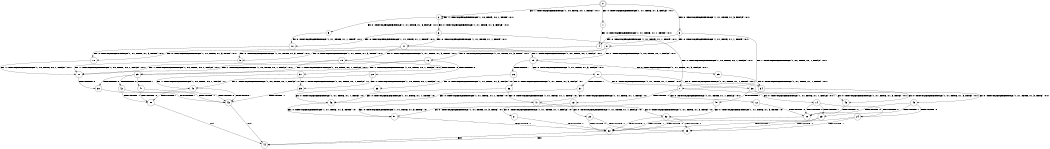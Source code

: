digraph BCG {
size = "7, 10.5";
center = TRUE;
node [shape = circle];
0 [peripheries = 2];
0 -> 1 [label = "EX !0 !ATOMIC_EXCH_BRANCH (1, +1, TRUE, +1, 3, FALSE) !:0:1:"];
0 -> 2 [label = "EX !1 !ATOMIC_EXCH_BRANCH (1, +0, TRUE, +0, 1, TRUE) !:0:1:"];
0 -> 3 [label = "EX !0 !ATOMIC_EXCH_BRANCH (1, +1, TRUE, +1, 3, FALSE) !:0:1:"];
1 -> 4 [label = "EX !0 !ATOMIC_EXCH_BRANCH (1, +1, TRUE, +1, 1, TRUE) !:0:1:"];
2 -> 5 [label = "EX !0 !ATOMIC_EXCH_BRANCH (1, +1, TRUE, +1, 3, FALSE) !:0:1:"];
2 -> 6 [label = "EX !0 !ATOMIC_EXCH_BRANCH (1, +1, TRUE, +1, 3, FALSE) !:0:1:"];
2 -> 2 [label = "EX !1 !ATOMIC_EXCH_BRANCH (1, +0, TRUE, +0, 1, TRUE) !:0:1:"];
3 -> 4 [label = "EX !0 !ATOMIC_EXCH_BRANCH (1, +1, TRUE, +1, 1, TRUE) !:0:1:"];
3 -> 7 [label = "EX !1 !ATOMIC_EXCH_BRANCH (1, +0, TRUE, +0, 1, FALSE) !:0:1:"];
3 -> 8 [label = "EX !0 !ATOMIC_EXCH_BRANCH (1, +1, TRUE, +1, 1, TRUE) !:0:1:"];
4 -> 9 [label = "EX !0 !ATOMIC_EXCH_BRANCH (1, +1, TRUE, +1, 3, TRUE) !:0:1:"];
5 -> 10 [label = "EX !0 !ATOMIC_EXCH_BRANCH (1, +1, TRUE, +1, 1, TRUE) !:0:1:"];
6 -> 10 [label = "EX !0 !ATOMIC_EXCH_BRANCH (1, +1, TRUE, +1, 1, TRUE) !:0:1:"];
6 -> 7 [label = "EX !1 !ATOMIC_EXCH_BRANCH (1, +0, TRUE, +0, 1, FALSE) !:0:1:"];
6 -> 11 [label = "EX !0 !ATOMIC_EXCH_BRANCH (1, +1, TRUE, +1, 1, TRUE) !:0:1:"];
7 -> 12 [label = "EX !0 !ATOMIC_EXCH_BRANCH (1, +1, TRUE, +1, 1, FALSE) !:0:1:"];
7 -> 13 [label = "TERMINATE !1"];
7 -> 14 [label = "EX !0 !ATOMIC_EXCH_BRANCH (1, +1, TRUE, +1, 1, FALSE) !:0:1:"];
8 -> 9 [label = "EX !0 !ATOMIC_EXCH_BRANCH (1, +1, TRUE, +1, 3, TRUE) !:0:1:"];
8 -> 15 [label = "EX !1 !ATOMIC_EXCH_BRANCH (1, +0, TRUE, +0, 1, FALSE) !:0:1:"];
8 -> 16 [label = "EX !0 !ATOMIC_EXCH_BRANCH (1, +1, TRUE, +1, 3, TRUE) !:0:1:"];
9 -> 17 [label = "EX !1 !ATOMIC_EXCH_BRANCH (1, +0, TRUE, +0, 1, FALSE) !:0:1:"];
10 -> 18 [label = "EX !0 !ATOMIC_EXCH_BRANCH (1, +1, TRUE, +1, 3, TRUE) !:0:1:"];
11 -> 18 [label = "EX !0 !ATOMIC_EXCH_BRANCH (1, +1, TRUE, +1, 3, TRUE) !:0:1:"];
11 -> 15 [label = "EX !1 !ATOMIC_EXCH_BRANCH (1, +0, TRUE, +0, 1, FALSE) !:0:1:"];
11 -> 19 [label = "EX !0 !ATOMIC_EXCH_BRANCH (1, +1, TRUE, +1, 3, TRUE) !:0:1:"];
12 -> 20 [label = "TERMINATE !0"];
13 -> 21 [label = "EX !0 !ATOMIC_EXCH_BRANCH (1, +1, TRUE, +1, 1, FALSE) !:0:"];
13 -> 22 [label = "EX !0 !ATOMIC_EXCH_BRANCH (1, +1, TRUE, +1, 1, FALSE) !:0:"];
14 -> 20 [label = "TERMINATE !0"];
14 -> 23 [label = "TERMINATE !1"];
14 -> 24 [label = "TERMINATE !0"];
15 -> 25 [label = "EX !0 !ATOMIC_EXCH_BRANCH (1, +1, TRUE, +1, 3, FALSE) !:0:1:"];
15 -> 26 [label = "TERMINATE !1"];
15 -> 27 [label = "EX !0 !ATOMIC_EXCH_BRANCH (1, +1, TRUE, +1, 3, FALSE) !:0:1:"];
16 -> 17 [label = "EX !1 !ATOMIC_EXCH_BRANCH (1, +0, TRUE, +0, 1, FALSE) !:0:1:"];
16 -> 28 [label = "TERMINATE !0"];
16 -> 29 [label = "EX !1 !ATOMIC_EXCH_BRANCH (1, +0, TRUE, +0, 1, FALSE) !:0:1:"];
17 -> 30 [label = "TERMINATE !0"];
18 -> 17 [label = "EX !1 !ATOMIC_EXCH_BRANCH (1, +0, TRUE, +0, 1, FALSE) !:0:1:"];
19 -> 17 [label = "EX !1 !ATOMIC_EXCH_BRANCH (1, +0, TRUE, +0, 1, FALSE) !:0:1:"];
19 -> 31 [label = "TERMINATE !0"];
19 -> 29 [label = "EX !1 !ATOMIC_EXCH_BRANCH (1, +0, TRUE, +0, 1, FALSE) !:0:1:"];
20 -> 32 [label = "TERMINATE !1"];
21 -> 32 [label = "TERMINATE !0"];
22 -> 32 [label = "TERMINATE !0"];
22 -> 33 [label = "TERMINATE !0"];
23 -> 32 [label = "TERMINATE !0"];
23 -> 33 [label = "TERMINATE !0"];
24 -> 32 [label = "TERMINATE !1"];
24 -> 33 [label = "TERMINATE !1"];
25 -> 34 [label = "EX !0 !ATOMIC_EXCH_BRANCH (1, +1, TRUE, +1, 1, TRUE) !:0:1:"];
26 -> 35 [label = "EX !0 !ATOMIC_EXCH_BRANCH (1, +1, TRUE, +1, 3, FALSE) !:0:"];
26 -> 36 [label = "EX !0 !ATOMIC_EXCH_BRANCH (1, +1, TRUE, +1, 3, FALSE) !:0:"];
27 -> 34 [label = "EX !0 !ATOMIC_EXCH_BRANCH (1, +1, TRUE, +1, 1, TRUE) !:0:1:"];
27 -> 37 [label = "TERMINATE !1"];
27 -> 38 [label = "EX !0 !ATOMIC_EXCH_BRANCH (1, +1, TRUE, +1, 1, TRUE) !:0:1:"];
28 -> 39 [label = "EX !1 !ATOMIC_EXCH_BRANCH (1, +0, TRUE, +0, 1, FALSE) !:1:"];
28 -> 40 [label = "EX !1 !ATOMIC_EXCH_BRANCH (1, +0, TRUE, +0, 1, FALSE) !:1:"];
29 -> 30 [label = "TERMINATE !0"];
29 -> 41 [label = "TERMINATE !1"];
29 -> 42 [label = "TERMINATE !0"];
30 -> 43 [label = "TERMINATE !1"];
31 -> 39 [label = "EX !1 !ATOMIC_EXCH_BRANCH (1, +0, TRUE, +0, 1, FALSE) !:1:"];
31 -> 40 [label = "EX !1 !ATOMIC_EXCH_BRANCH (1, +0, TRUE, +0, 1, FALSE) !:1:"];
32 -> 44 [label = "exit"];
33 -> 44 [label = "exit"];
34 -> 45 [label = "EX !0 !ATOMIC_EXCH_BRANCH (1, +1, TRUE, +1, 3, TRUE) !:0:1:"];
35 -> 46 [label = "EX !0 !ATOMIC_EXCH_BRANCH (1, +1, TRUE, +1, 1, TRUE) !:0:"];
36 -> 46 [label = "EX !0 !ATOMIC_EXCH_BRANCH (1, +1, TRUE, +1, 1, TRUE) !:0:"];
36 -> 47 [label = "EX !0 !ATOMIC_EXCH_BRANCH (1, +1, TRUE, +1, 1, TRUE) !:0:"];
37 -> 46 [label = "EX !0 !ATOMIC_EXCH_BRANCH (1, +1, TRUE, +1, 1, TRUE) !:0:"];
37 -> 47 [label = "EX !0 !ATOMIC_EXCH_BRANCH (1, +1, TRUE, +1, 1, TRUE) !:0:"];
38 -> 45 [label = "EX !0 !ATOMIC_EXCH_BRANCH (1, +1, TRUE, +1, 3, TRUE) !:0:1:"];
38 -> 48 [label = "TERMINATE !1"];
38 -> 49 [label = "EX !0 !ATOMIC_EXCH_BRANCH (1, +1, TRUE, +1, 3, TRUE) !:0:1:"];
39 -> 43 [label = "TERMINATE !1"];
40 -> 43 [label = "TERMINATE !1"];
40 -> 50 [label = "TERMINATE !1"];
41 -> 43 [label = "TERMINATE !0"];
41 -> 50 [label = "TERMINATE !0"];
42 -> 43 [label = "TERMINATE !1"];
42 -> 50 [label = "TERMINATE !1"];
43 -> 44 [label = "exit"];
45 -> 20 [label = "TERMINATE !0"];
46 -> 51 [label = "EX !0 !ATOMIC_EXCH_BRANCH (1, +1, TRUE, +1, 3, TRUE) !:0:"];
47 -> 51 [label = "EX !0 !ATOMIC_EXCH_BRANCH (1, +1, TRUE, +1, 3, TRUE) !:0:"];
47 -> 52 [label = "EX !0 !ATOMIC_EXCH_BRANCH (1, +1, TRUE, +1, 3, TRUE) !:0:"];
48 -> 51 [label = "EX !0 !ATOMIC_EXCH_BRANCH (1, +1, TRUE, +1, 3, TRUE) !:0:"];
48 -> 52 [label = "EX !0 !ATOMIC_EXCH_BRANCH (1, +1, TRUE, +1, 3, TRUE) !:0:"];
49 -> 20 [label = "TERMINATE !0"];
49 -> 23 [label = "TERMINATE !1"];
49 -> 24 [label = "TERMINATE !0"];
50 -> 44 [label = "exit"];
51 -> 32 [label = "TERMINATE !0"];
52 -> 32 [label = "TERMINATE !0"];
52 -> 33 [label = "TERMINATE !0"];
}
